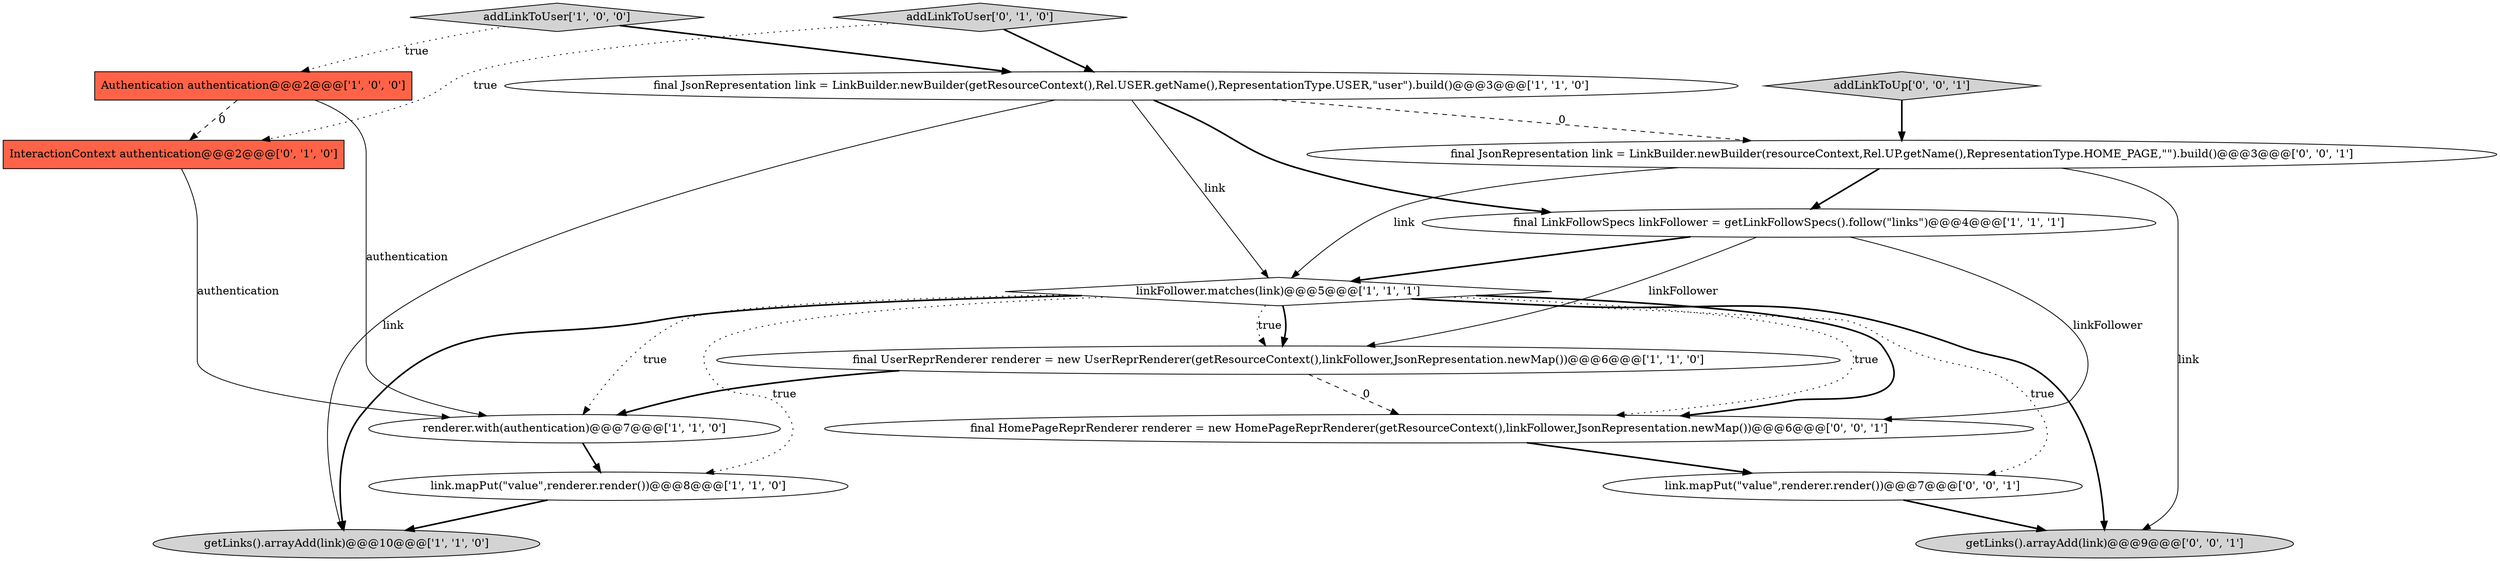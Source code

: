 digraph {
2 [style = filled, label = "final LinkFollowSpecs linkFollower = getLinkFollowSpecs().follow(\"links\")@@@4@@@['1', '1', '1']", fillcolor = white, shape = ellipse image = "AAA0AAABBB1BBB"];
5 [style = filled, label = "final UserReprRenderer renderer = new UserReprRenderer(getResourceContext(),linkFollower,JsonRepresentation.newMap())@@@6@@@['1', '1', '0']", fillcolor = white, shape = ellipse image = "AAA0AAABBB1BBB"];
11 [style = filled, label = "getLinks().arrayAdd(link)@@@9@@@['0', '0', '1']", fillcolor = lightgray, shape = ellipse image = "AAA0AAABBB3BBB"];
13 [style = filled, label = "link.mapPut(\"value\",renderer.render())@@@7@@@['0', '0', '1']", fillcolor = white, shape = ellipse image = "AAA0AAABBB3BBB"];
6 [style = filled, label = "final JsonRepresentation link = LinkBuilder.newBuilder(getResourceContext(),Rel.USER.getName(),RepresentationType.USER,\"user\").build()@@@3@@@['1', '1', '0']", fillcolor = white, shape = ellipse image = "AAA0AAABBB1BBB"];
15 [style = filled, label = "addLinkToUp['0', '0', '1']", fillcolor = lightgray, shape = diamond image = "AAA0AAABBB3BBB"];
4 [style = filled, label = "addLinkToUser['1', '0', '0']", fillcolor = lightgray, shape = diamond image = "AAA0AAABBB1BBB"];
12 [style = filled, label = "final HomePageReprRenderer renderer = new HomePageReprRenderer(getResourceContext(),linkFollower,JsonRepresentation.newMap())@@@6@@@['0', '0', '1']", fillcolor = white, shape = ellipse image = "AAA0AAABBB3BBB"];
0 [style = filled, label = "renderer.with(authentication)@@@7@@@['1', '1', '0']", fillcolor = white, shape = ellipse image = "AAA0AAABBB1BBB"];
1 [style = filled, label = "getLinks().arrayAdd(link)@@@10@@@['1', '1', '0']", fillcolor = lightgray, shape = ellipse image = "AAA0AAABBB1BBB"];
9 [style = filled, label = "InteractionContext authentication@@@2@@@['0', '1', '0']", fillcolor = tomato, shape = box image = "AAA1AAABBB2BBB"];
7 [style = filled, label = "Authentication authentication@@@2@@@['1', '0', '0']", fillcolor = tomato, shape = box image = "AAA1AAABBB1BBB"];
8 [style = filled, label = "linkFollower.matches(link)@@@5@@@['1', '1', '1']", fillcolor = white, shape = diamond image = "AAA0AAABBB1BBB"];
14 [style = filled, label = "final JsonRepresentation link = LinkBuilder.newBuilder(resourceContext,Rel.UP.getName(),RepresentationType.HOME_PAGE,\"\").build()@@@3@@@['0', '0', '1']", fillcolor = white, shape = ellipse image = "AAA0AAABBB3BBB"];
3 [style = filled, label = "link.mapPut(\"value\",renderer.render())@@@8@@@['1', '1', '0']", fillcolor = white, shape = ellipse image = "AAA0AAABBB1BBB"];
10 [style = filled, label = "addLinkToUser['0', '1', '0']", fillcolor = lightgray, shape = diamond image = "AAA0AAABBB2BBB"];
0->3 [style = bold, label=""];
5->12 [style = dashed, label="0"];
3->1 [style = bold, label=""];
15->14 [style = bold, label=""];
4->6 [style = bold, label=""];
4->7 [style = dotted, label="true"];
6->14 [style = dashed, label="0"];
10->9 [style = dotted, label="true"];
13->11 [style = bold, label=""];
10->6 [style = bold, label=""];
8->3 [style = dotted, label="true"];
6->2 [style = bold, label=""];
14->11 [style = solid, label="link"];
8->1 [style = bold, label=""];
12->13 [style = bold, label=""];
9->0 [style = solid, label="authentication"];
8->12 [style = dotted, label="true"];
8->5 [style = bold, label=""];
5->0 [style = bold, label=""];
2->5 [style = solid, label="linkFollower"];
8->5 [style = dotted, label="true"];
7->9 [style = dashed, label="0"];
6->8 [style = solid, label="link"];
8->0 [style = dotted, label="true"];
14->2 [style = bold, label=""];
8->13 [style = dotted, label="true"];
6->1 [style = solid, label="link"];
8->11 [style = bold, label=""];
2->12 [style = solid, label="linkFollower"];
14->8 [style = solid, label="link"];
8->12 [style = bold, label=""];
2->8 [style = bold, label=""];
7->0 [style = solid, label="authentication"];
}
